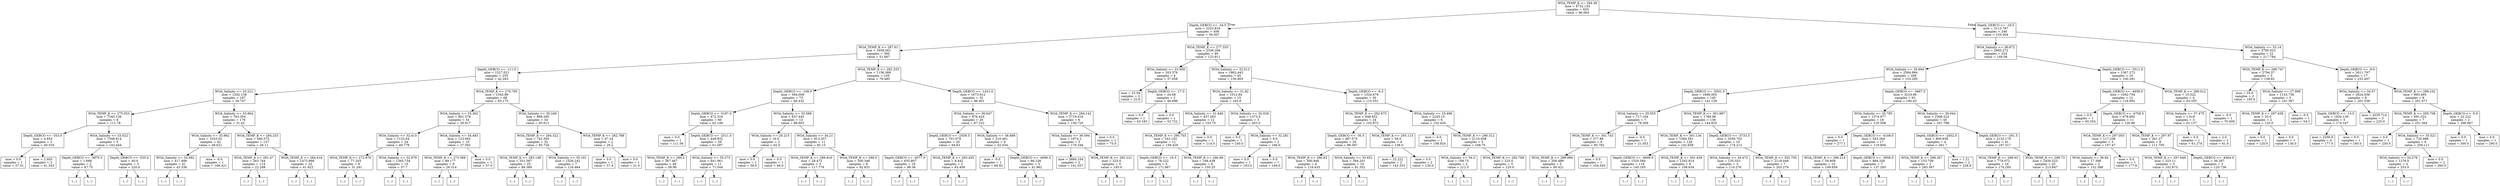 digraph Tree {
node [shape=box] ;
0 [label="WOA_TEMP_K <= 294.36\nmse = 4732.135\nsamples = 655\nvalue = 96.064"] ;
1 [label="Depth_GEBCO <= -34.5\nmse = 2223.816\nsamples = 409\nvalue = 59.307"] ;
0 -> 1 [labeldistance=2.5, labelangle=45, headlabel="True"] ;
2 [label="WOA_TEMP_K <= 287.61\nmse = 1658.561\nsamples = 360\nvalue = 51.667"] ;
1 -> 2 ;
3 [label="Depth_GEBCO <= -111.0\nmse = 1527.021\nsamples = 255\nvalue = 42.263"] ;
2 -> 3 ;
4 [label="WOA_Salinity <= 33.221\nmse = 1292.138\nsamples = 187\nvalue = 34.747"] ;
3 -> 4 ;
5 [label="WOA_TEMP_K <= 275.053\nmse = 7345.136\nsamples = 8\nvalue = 111.78"] ;
4 -> 5 ;
6 [label="Depth_GEBCO <= -353.0\nmse = 4.854\nsamples = 3\nvalue = 40.535"] ;
5 -> 6 ;
7 [label="mse = 0.0\nsamples = 1\nvalue = 37.51"] ;
6 -> 7 ;
8 [label="mse = 2.405\nsamples = 2\nvalue = 41.543"] ;
6 -> 8 ;
9 [label="WOA_Salinity <= 33.022\nmse = 7348.914\nsamples = 5\nvalue = 143.444"] ;
5 -> 9 ;
10 [label="Depth_GEBCO <= -3870.5\nmse = 1.688\nsamples = 2\nvalue = 47.75"] ;
9 -> 10 ;
11 [label="(...)"] ;
10 -> 11 ;
12 [label="(...)"] ;
10 -> 12 ;
13 [label="Depth_GEBCO <= -535.0\nmse = 40.0\nsamples = 3\nvalue = 220.0"] ;
9 -> 13 ;
14 [label="(...)"] ;
13 -> 14 ;
15 [label="(...)"] ;
13 -> 15 ;
16 [label="WOA_Salinity <= 33.864\nmse = 763.354\nsamples = 179\nvalue = 31.42"] ;
4 -> 16 ;
17 [label="WOA_Salinity <= 33.862\nmse = 1033.02\nsamples = 42\nvalue = 48.621"] ;
16 -> 17 ;
18 [label="WOA_Salinity <= 33.492\nmse = 417.486\nsamples = 41\nvalue = 43.336"] ;
17 -> 18 ;
19 [label="(...)"] ;
18 -> 19 ;
34 [label="(...)"] ;
18 -> 34 ;
95 [label="mse = -0.0\nsamples = 1\nvalue = 168.421"] ;
17 -> 95 ;
96 [label="WOA_TEMP_K <= 284.233\nmse = 560.575\nsamples = 137\nvalue = 26.11"] ;
16 -> 96 ;
97 [label="WOA_TEMP_K <= 281.47\nmse = 263.744\nsamples = 114\nvalue = 22.288"] ;
96 -> 97 ;
98 [label="(...)"] ;
97 -> 98 ;
185 [label="(...)"] ;
97 -> 185 ;
260 [label="WOA_TEMP_K <= 284.616\nmse = 1473.968\nsamples = 23\nvalue = 41.822"] ;
96 -> 260 ;
261 [label="(...)"] ;
260 -> 261 ;
262 [label="(...)"] ;
260 -> 262 ;
297 [label="WOA_TEMP_K <= 279.795\nmse = 1545.89\nsamples = 68\nvalue = 65.175"] ;
3 -> 297 ;
298 [label="WOA_Salinity <= 33.362\nmse = 801.578\nsamples = 34\nvalue = 39.917"] ;
297 -> 298 ;
299 [label="WOA_Salinity <= 32.415\nmse = 1125.64\nsamples = 24\nvalue = 49.778"] ;
298 -> 299 ;
300 [label="WOA_TEMP_K <= 272.876\nmse = 77.203\nsamples = 9\nvalue = 31.291"] ;
299 -> 300 ;
301 [label="(...)"] ;
300 -> 301 ;
302 [label="(...)"] ;
300 -> 302 ;
303 [label="WOA_Salinity <= 32.979\nmse = 1365.734\nsamples = 15\nvalue = 57.7"] ;
299 -> 303 ;
304 [label="(...)"] ;
303 -> 304 ;
307 [label="(...)"] ;
303 -> 307 ;
310 [label="WOA_Salinity <= 34.483\nmse = 123.062\nsamples = 10\nvalue = 27.592"] ;
298 -> 310 ;
311 [label="WOA_TEMP_K <= 273.369\nmse = 89.177\nsamples = 9\nvalue = 26.314"] ;
310 -> 311 ;
312 [label="(...)"] ;
311 -> 312 ;
323 [label="(...)"] ;
311 -> 323 ;
326 [label="mse = 0.0\nsamples = 1\nvalue = 57.0"] ;
310 -> 326 ;
327 [label="WOA_Salinity <= 35.249\nmse = 888.295\nsamples = 34\nvalue = 93.011"] ;
297 -> 327 ;
328 [label="WOA_TEMP_K <= 284.322\nmse = 742.593\nsamples = 32\nvalue = 95.726"] ;
327 -> 328 ;
329 [label="WOA_TEMP_K <= 283.148\nmse = 331.587\nsamples = 25\nvalue = 89.389"] ;
328 -> 329 ;
330 [label="(...)"] ;
329 -> 330 ;
359 [label="(...)"] ;
329 -> 359 ;
362 [label="WOA_Salinity <= 35.191\nmse = 1526.242\nsamples = 7\nvalue = 116.464"] ;
328 -> 362 ;
363 [label="(...)"] ;
362 -> 363 ;
374 [label="(...)"] ;
362 -> 374 ;
375 [label="WOA_TEMP_K <= 282.788\nmse = 67.24\nsamples = 2\nvalue = 29.2"] ;
327 -> 375 ;
376 [label="mse = 0.0\nsamples = 1\nvalue = 37.4"] ;
375 -> 376 ;
377 [label="mse = 0.0\nsamples = 1\nvalue = 21.0"] ;
375 -> 377 ;
378 [label="WOA_TEMP_K <= 292.333\nmse = 1156.369\nsamples = 105\nvalue = 76.485"] ;
2 -> 378 ;
379 [label="Depth_GEBCO <= -108.0\nmse = 594.009\nsamples = 73\nvalue = 66.432"] ;
378 -> 379 ;
380 [label="Depth_GEBCO <= -5197.0\nmse = 472.316\nsamples = 60\nvalue = 62.149"] ;
379 -> 380 ;
381 [label="mse = 0.0\nsamples = 1\nvalue = 111.06"] ;
380 -> 381 ;
382 [label="Depth_GEBCO <= -2511.0\nmse = 449.932\nsamples = 59\nvalue = 61.587"] ;
380 -> 382 ;
383 [label="WOA_TEMP_K <= 290.2\nmse = 367.467\nsamples = 48\nvalue = 58.99"] ;
382 -> 383 ;
384 [label="(...)"] ;
383 -> 384 ;
415 [label="(...)"] ;
383 -> 415 ;
464 [label="WOA_Salinity <= 35.273\nmse = 641.061\nsamples = 11\nvalue = 71.544"] ;
382 -> 464 ;
465 [label="(...)"] ;
464 -> 465 ;
476 [label="(...)"] ;
464 -> 476 ;
481 [label="WOA_Salinity <= 33.568\nmse = 637.445\nsamples = 13\nvalue = 88.603"] ;
379 -> 481 ;
482 [label="WOA_Salinity <= 20.215\nmse = 16.0\nsamples = 2\nvalue = 62.0"] ;
481 -> 482 ;
483 [label="mse = 0.0\nsamples = 1\nvalue = 58.0"] ;
482 -> 483 ;
484 [label="mse = 0.0\nsamples = 1\nvalue = 66.0"] ;
482 -> 484 ;
485 [label="WOA_Salinity <= 34.21\nmse = 613.357\nsamples = 11\nvalue = 92.15"] ;
481 -> 485 ;
486 [label="WOA_TEMP_K <= 289.816\nmse = 28.472\nsamples = 3\nvalue = 117.779"] ;
485 -> 486 ;
487 [label="(...)"] ;
486 -> 487 ;
490 [label="(...)"] ;
486 -> 490 ;
491 [label="WOA_TEMP_K <= 290.0\nmse = 500.346\nsamples = 8\nvalue = 82.831"] ;
485 -> 491 ;
492 [label="(...)"] ;
491 -> 492 ;
501 [label="(...)"] ;
491 -> 501 ;
502 [label="Depth_GEBCO <= -1431.0\nmse = 1673.612\nsamples = 32\nvalue = 96.401"] ;
378 -> 502 ;
503 [label="WOA_Salinity <= 36.647\nmse = 876.424\nsamples = 26\nvalue = 87.222"] ;
502 -> 503 ;
504 [label="Depth_GEBCO <= -2559.5\nmse = 701.079\nsamples = 20\nvalue = 94.63"] ;
503 -> 504 ;
505 [label="Depth_GEBCO <= -4577.0\nmse = 635.807\nsamples = 18\nvalue = 99.36"] ;
504 -> 505 ;
506 [label="(...)"] ;
505 -> 506 ;
517 [label="(...)"] ;
505 -> 517 ;
540 [label="WOA_TEMP_K <= 293.455\nmse = 9.442\nsamples = 2\nvalue = 63.409"] ;
504 -> 540 ;
541 [label="(...)"] ;
540 -> 541 ;
542 [label="(...)"] ;
540 -> 542 ;
543 [label="WOA_Salinity <= 36.689\nmse = 210.461\nsamples = 6\nvalue = 52.034"] ;
503 -> 543 ;
544 [label="mse = -0.0\nsamples = 1\nvalue = 68.82"] ;
543 -> 544 ;
545 [label="Depth_GEBCO <= -4690.5\nmse = 66.236\nsamples = 5\nvalue = 41.962"] ;
543 -> 545 ;
546 [label="(...)"] ;
545 -> 546 ;
547 [label="(...)"] ;
545 -> 547 ;
554 [label="WOA_TEMP_K <= 294.142\nmse = 2719.616\nsamples = 6\nvalue = 156.725"] ;
502 -> 554 ;
555 [label="WOA_Salinity <= 36.094\nmse = 1874.2\nsamples = 5\nvalue = 170.346"] ;
554 -> 555 ;
556 [label="mse = 3884.104\nsamples = 2\nvalue = 141.037"] ;
555 -> 556 ;
557 [label="WOA_TEMP_K <= 293.221\nmse = 225.0\nsamples = 3\nvalue = 185.0"] ;
555 -> 557 ;
558 [label="(...)"] ;
557 -> 558 ;
559 [label="(...)"] ;
557 -> 559 ;
560 [label="mse = 0.0\nsamples = 1\nvalue = 75.0"] ;
554 -> 560 ;
561 [label="WOA_TEMP_K <= 277.555\nmse = 2336.206\nsamples = 49\nvalue = 123.911"] ;
1 -> 561 ;
562 [label="WOA_Salinity <= 23.056\nmse = 163.376\nsamples = 4\nvalue = 37.058"] ;
561 -> 562 ;
563 [label="mse = 23.04\nsamples = 2\nvalue = 22.6"] ;
562 -> 563 ;
564 [label="Depth_GEBCO <= -17.0\nmse = 24.68\nsamples = 2\nvalue = 46.696"] ;
562 -> 564 ;
565 [label="mse = 0.0\nsamples = 1\nvalue = 43.183"] ;
564 -> 565 ;
566 [label="mse = 0.0\nsamples = 1\nvalue = 53.722"] ;
564 -> 566 ;
567 [label="WOA_Salinity <= 32.513\nmse = 1862.443\nsamples = 45\nvalue = 130.805"] ;
561 -> 567 ;
568 [label="WOA_Salinity <= 31.92\nmse = 1012.84\nsamples = 15\nvalue = 163.6"] ;
567 -> 568 ;
569 [label="WOA_Salinity <= 31.846\nmse = 437.563\nsamples = 12\nvalue = 153.75"] ;
568 -> 569 ;
570 [label="WOA_TEMP_K <= 290.703\nmse = 242.102\nsamples = 11\nvalue = 159.429"] ;
569 -> 570 ;
571 [label="Depth_GEBCO <= -10.5\nmse = 78.222\nsamples = 5\nvalue = 171.667"] ;
570 -> 571 ;
572 [label="(...)"] ;
571 -> 572 ;
577 [label="(...)"] ;
571 -> 577 ;
580 [label="WOA_TEMP_K <= 290.89\nmse = 168.438\nsamples = 6\nvalue = 150.25"] ;
570 -> 580 ;
581 [label="(...)"] ;
580 -> 581 ;
586 [label="(...)"] ;
580 -> 586 ;
591 [label="mse = 0.0\nsamples = 1\nvalue = 114.0"] ;
569 -> 591 ;
592 [label="WOA_Salinity <= 32.026\nmse = 1373.5\nsamples = 3\nvalue = 203.0"] ;
568 -> 592 ;
593 [label="mse = 0.0\nsamples = 1\nvalue = 240.0"] ;
592 -> 593 ;
594 [label="WOA_Salinity <= 32.281\nmse = 9.0\nsamples = 2\nvalue = 166.0"] ;
592 -> 594 ;
595 [label="mse = 0.0\nsamples = 1\nvalue = 163.0"] ;
594 -> 595 ;
596 [label="mse = 0.0\nsamples = 1\nvalue = 169.0"] ;
594 -> 596 ;
597 [label="Depth_GEBCO <= -6.5\nmse = 1524.679\nsamples = 30\nvalue = 115.551"] ;
567 -> 597 ;
598 [label="WOA_TEMP_K <= 292.675\nmse = 648.652\nsamples = 24\nvalue = 102.872"] ;
597 -> 598 ;
599 [label="Depth_GEBCO <= -30.5\nmse = 487.575\nsamples = 20\nvalue = 96.367"] ;
598 -> 599 ;
600 [label="WOA_TEMP_K <= 286.93\nmse = 300.846\nsamples = 4\nvalue = 118.433"] ;
599 -> 600 ;
601 [label="(...)"] ;
600 -> 601 ;
604 [label="(...)"] ;
600 -> 604 ;
607 [label="WOA_Salinity <= 33.651\nmse = 394.201\nsamples = 16\nvalue = 91.352"] ;
599 -> 607 ;
608 [label="(...)"] ;
607 -> 608 ;
617 [label="(...)"] ;
607 -> 617 ;
634 [label="WOA_TEMP_K <= 293.113\nmse = 56.0\nsamples = 4\nvalue = 138.0"] ;
598 -> 634 ;
635 [label="mse = 22.222\nsamples = 2\nvalue = 143.333"] ;
634 -> 635 ;
636 [label="mse = 0.0\nsamples = 2\nvalue = 130.0"] ;
634 -> 636 ;
637 [label="WOA_Salinity <= 33.496\nmse = 2245.15\nsamples = 6\nvalue = 152.434"] ;
597 -> 637 ;
638 [label="mse = -0.0\nsamples = 1\nvalue = 108.924"] ;
637 -> 638 ;
639 [label="WOA_TEMP_K <= 290.312\nmse = 2110.938\nsamples = 5\nvalue = 168.75"] ;
637 -> 639 ;
640 [label="WOA_Salinity <= 34.5\nmse = 168.75\nsamples = 2\nvalue = 212.5"] ;
639 -> 640 ;
641 [label="(...)"] ;
640 -> 641 ;
642 [label="(...)"] ;
640 -> 642 ;
643 [label="WOA_TEMP_K <= 292.769\nmse = 225.0\nsamples = 3\nvalue = 125.0"] ;
639 -> 643 ;
644 [label="(...)"] ;
643 -> 644 ;
647 [label="(...)"] ;
643 -> 647 ;
648 [label="Depth_GEBCO <= -16.5\nmse = 3113.787\nsamples = 246\nvalue = 155.004"] ;
0 -> 648 [labeldistance=2.5, labelangle=-45, headlabel="False"] ;
649 [label="WOA_Salinity <= 36.672\nmse = 2683.272\nsamples = 224\nvalue = 149.56"] ;
648 -> 649 ;
650 [label="WOA_Salinity <= 35.694\nmse = 2584.994\nsamples = 208\nvalue = 153.295"] ;
649 -> 650 ;
651 [label="Depth_GEBCO <= -5501.5\nmse = 1896.005\nsamples = 145\nvalue = 142.129"] ;
650 -> 651 ;
652 [label="WOA_Salinity <= 35.555\nmse = 717.164\nsamples = 7\nvalue = 79.309"] ;
651 -> 652 ;
653 [label="WOA_TEMP_K <= 301.743\nmse = 377.86\nsamples = 6\nvalue = 85.782"] ;
652 -> 653 ;
654 [label="WOA_TEMP_K <= 298.994\nmse = 356.489\nsamples = 5\nvalue = 80.421"] ;
653 -> 654 ;
655 [label="(...)"] ;
654 -> 655 ;
660 [label="(...)"] ;
654 -> 660 ;
663 [label="mse = 0.0\nsamples = 1\nvalue = 104.545"] ;
653 -> 663 ;
664 [label="mse = -0.0\nsamples = 1\nvalue = 21.053"] ;
652 -> 664 ;
665 [label="WOA_TEMP_K <= 301.987\nmse = 1769.96\nsamples = 138\nvalue = 144.825"] ;
651 -> 665 ;
666 [label="WOA_TEMP_K <= 301.134\nmse = 1584.591\nsamples = 128\nvalue = 142.658"] ;
665 -> 666 ;
667 [label="Depth_GEBCO <= -4609.5\nmse = 1520.584\nsamples = 119\nvalue = 145.185"] ;
666 -> 667 ;
668 [label="(...)"] ;
667 -> 668 ;
705 [label="(...)"] ;
667 -> 705 ;
858 [label="WOA_TEMP_K <= 301.459\nmse = 1202.914\nsamples = 9\nvalue = 108.634"] ;
666 -> 858 ;
859 [label="(...)"] ;
858 -> 859 ;
866 [label="(...)"] ;
858 -> 866 ;
875 [label="Depth_GEBCO <= -3733.5\nmse = 3356.702\nsamples = 10\nvalue = 174.213"] ;
665 -> 875 ;
876 [label="WOA_Salinity <= 34.473\nmse = 135.553\nsamples = 3\nvalue = 110.276"] ;
875 -> 876 ;
877 [label="(...)"] ;
876 -> 877 ;
878 [label="(...)"] ;
876 -> 878 ;
881 [label="WOA_TEMP_K <= 302.705\nmse = 2118.048\nsamples = 7\nvalue = 203.276"] ;
875 -> 881 ;
882 [label="(...)"] ;
881 -> 882 ;
891 [label="(...)"] ;
881 -> 891 ;
892 [label="Depth_GEBCO <= -3667.5\nmse = 3219.96\nsamples = 63\nvalue = 180.43"] ;
650 -> 892 ;
893 [label="WOA_Salinity <= 35.785\nmse = 1374.977\nsamples = 18\nvalue = 125.508"] ;
892 -> 893 ;
894 [label="mse = 0.0\nsamples = 1\nvalue = 277.1"] ;
893 -> 894 ;
895 [label="Depth_GEBCO <= -4109.0\nmse = 543.264\nsamples = 17\nvalue = 119.894"] ;
893 -> 895 ;
896 [label="WOA_TEMP_K <= 296.214\nmse = 59.809\nsamples = 10\nvalue = 109.659"] ;
895 -> 896 ;
897 [label="(...)"] ;
896 -> 897 ;
898 [label="(...)"] ;
896 -> 898 ;
913 [label="Depth_GEBCO <= -3956.5\nmse = 884.326\nsamples = 7\nvalue = 137.293"] ;
895 -> 913 ;
914 [label="(...)"] ;
913 -> 914 ;
917 [label="(...)"] ;
913 -> 917 ;
926 [label="WOA_Salinity <= 36.044\nmse = 2308.223\nsamples = 45\nvalue = 201.788"] ;
892 -> 926 ;
927 [label="Depth_GEBCO <= -2452.0\nmse = 809.936\nsamples = 4\nvalue = 261.7"] ;
926 -> 927 ;
928 [label="WOA_TEMP_K <= 298.267\nmse = 153.709\nsamples = 2\nvalue = 283.567"] ;
927 -> 928 ;
929 [label="(...)"] ;
928 -> 929 ;
930 [label="(...)"] ;
928 -> 930 ;
931 [label="mse = 1.21\nsamples = 2\nvalue = 228.9"] ;
927 -> 931 ;
932 [label="Depth_GEBCO <= -261.5\nmse = 2132.179\nsamples = 41\nvalue = 197.317"] ;
926 -> 932 ;
933 [label="WOA_TEMP_K <= 298.93\nmse = 778.072\nsamples = 16\nvalue = 174.293"] ;
932 -> 933 ;
934 [label="(...)"] ;
933 -> 934 ;
949 [label="(...)"] ;
933 -> 949 ;
954 [label="WOA_TEMP_K <= 298.73\nmse = 2450.523\nsamples = 25\nvalue = 213.847"] ;
932 -> 954 ;
955 [label="(...)"] ;
954 -> 955 ;
970 [label="(...)"] ;
954 -> 970 ;
983 [label="Depth_GEBCO <= -3511.0\nmse = 1367.272\nsamples = 16\nvalue = 100.281"] ;
649 -> 983 ;
984 [label="Depth_GEBCO <= -4958.5\nmse = 1092.704\nsamples = 12\nvalue = 116.692"] ;
983 -> 984 ;
985 [label="mse = 0.0\nsamples = 1\nvalue = 65.354"] ;
984 -> 985 ;
986 [label="Depth_GEBCO <= -4758.5\nmse = 678.692\nsamples = 11\nvalue = 126.96"] ;
984 -> 986 ;
987 [label="WOA_TEMP_K <= 297.003\nmse = 117.238\nsamples = 3\nvalue = 157.47"] ;
986 -> 987 ;
988 [label="WOA_Salinity <= 36.84\nmse = 17.388\nsamples = 2\nvalue = 152.388"] ;
987 -> 988 ;
989 [label="(...)"] ;
988 -> 989 ;
990 [label="(...)"] ;
988 -> 990 ;
991 [label="mse = 0.0\nsamples = 1\nvalue = 177.8"] ;
987 -> 991 ;
992 [label="WOA_TEMP_K <= 297.97\nmse = 261.27\nsamples = 8\nvalue = 111.705"] ;
986 -> 992 ;
993 [label="WOA_TEMP_K <= 297.649\nmse = 323.11\nsamples = 5\nvalue = 102.673"] ;
992 -> 993 ;
994 [label="(...)"] ;
993 -> 994 ;
999 [label="(...)"] ;
993 -> 999 ;
1000 [label="Depth_GEBCO <= -4564.0\nmse = 36.297\nsamples = 3\nvalue = 120.736"] ;
992 -> 1000 ;
1001 [label="(...)"] ;
1000 -> 1001 ;
1002 [label="(...)"] ;
1000 -> 1002 ;
1005 [label="WOA_TEMP_K <= 296.012\nmse = 15.522\nsamples = 4\nvalue = 63.355"] ;
983 -> 1005 ;
1006 [label="WOA_Salinity <= 37.475\nmse = 1.019\nsamples = 3\nvalue = 61.137"] ;
1005 -> 1006 ;
1007 [label="mse = 0.0\nsamples = 1\nvalue = 61.274"] ;
1006 -> 1007 ;
1008 [label="mse = 2.0\nsamples = 2\nvalue = 61.0"] ;
1006 -> 1008 ;
1009 [label="mse = -0.0\nsamples = 1\nvalue = 70.009"] ;
1005 -> 1009 ;
1010 [label="WOA_Salinity <= 33.14\nmse = 3795.023\nsamples = 22\nvalue = 217.784"] ;
648 -> 1010 ;
1011 [label="WOA_TEMP_K <= 296.747\nmse = 2794.37\nsamples = 5\nvalue = 138.82"] ;
1010 -> 1011 ;
1012 [label="mse = 25.0\nsamples = 2\nvalue = 195.0"] ;
1011 -> 1012 ;
1013 [label="WOA_Salinity <= 27.996\nmse = 1133.736\nsamples = 3\nvalue = 101.367"] ;
1011 -> 1013 ;
1014 [label="WOA_TEMP_K <= 297.458\nmse = 25.0\nsamples = 2\nvalue = 125.0"] ;
1013 -> 1014 ;
1015 [label="mse = 0.0\nsamples = 1\nvalue = 120.0"] ;
1014 -> 1015 ;
1016 [label="mse = 0.0\nsamples = 1\nvalue = 130.0"] ;
1014 -> 1016 ;
1017 [label="mse = -0.0\nsamples = 1\nvalue = 54.1"] ;
1013 -> 1017 ;
1018 [label="Depth_GEBCO <= -9.0\nmse = 2611.797\nsamples = 17\nvalue = 232.407"] ;
1010 -> 1018 ;
1019 [label="WOA_Salinity <= 34.57\nmse = 2624.556\nsamples = 8\nvalue = 201.538"] ;
1018 -> 1019 ;
1020 [label="Depth_GEBCO <= -13.5\nmse = 1920.139\nsamples = 5\nvalue = 174.167"] ;
1019 -> 1020 ;
1021 [label="mse = 2256.0\nsamples = 4\nvalue = 177.0"] ;
1020 -> 1021 ;
1022 [label="mse = 0.0\nsamples = 1\nvalue = 160.0"] ;
1020 -> 1022 ;
1023 [label="mse = 2035.714\nsamples = 3\nvalue = 225.0"] ;
1019 -> 1023 ;
1024 [label="WOA_TEMP_K <= 299.102\nmse = 893.495\nsamples = 9\nvalue = 261.071"] ;
1018 -> 1024 ;
1025 [label="WOA_TEMP_K <= 295.708\nmse = 691.322\nsamples = 7\nvalue = 251.364"] ;
1024 -> 1025 ;
1026 [label="mse = 0.0\nsamples = 1\nvalue = 230.0"] ;
1025 -> 1026 ;
1027 [label="WOA_Salinity <= 35.521\nmse = 720.988\nsamples = 6\nvalue = 256.111"] ;
1025 -> 1027 ;
1028 [label="WOA_Salinity <= 34.278\nmse = 1276.0\nsamples = 4\nvalue = 253.0"] ;
1027 -> 1028 ;
1029 [label="(...)"] ;
1028 -> 1029 ;
1030 [label="(...)"] ;
1028 -> 1030 ;
1031 [label="mse = 0.0\nsamples = 2\nvalue = 260.0"] ;
1027 -> 1031 ;
1032 [label="Depth_GEBCO <= -5.0\nmse = 22.222\nsamples = 2\nvalue = 296.667"] ;
1024 -> 1032 ;
1033 [label="mse = 0.0\nsamples = 1\nvalue = 300.0"] ;
1032 -> 1033 ;
1034 [label="mse = 0.0\nsamples = 1\nvalue = 290.0"] ;
1032 -> 1034 ;
}